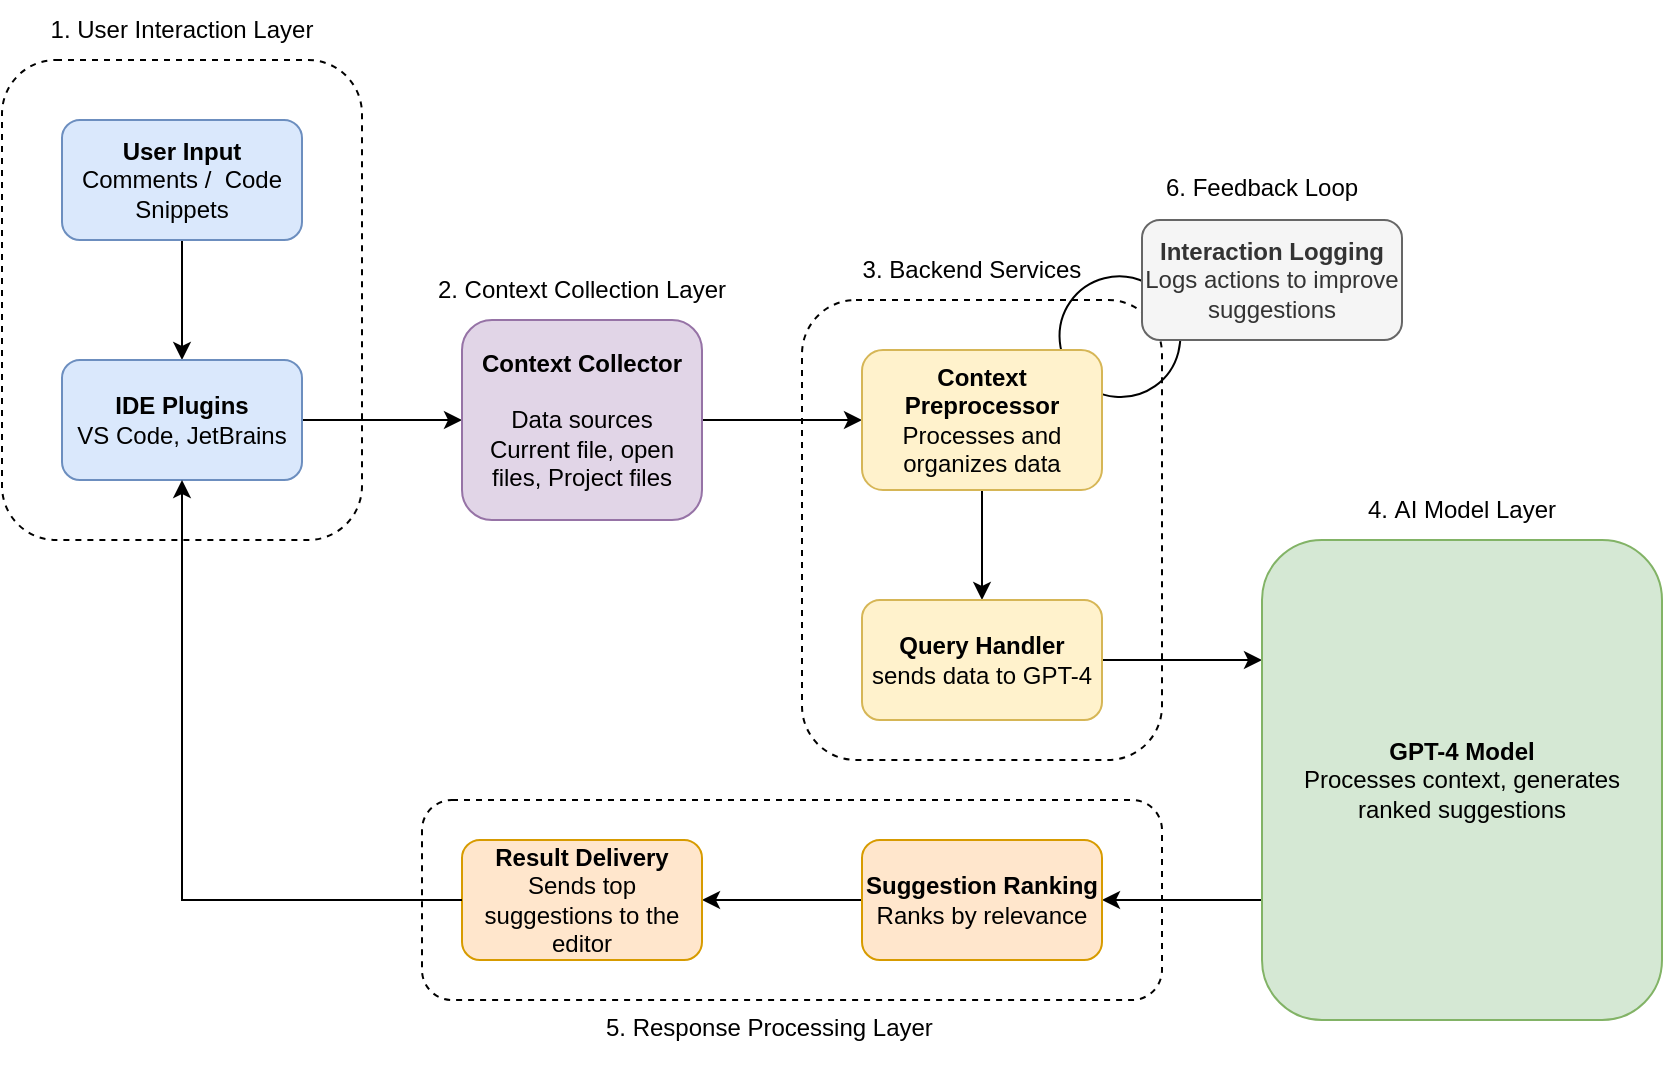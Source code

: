 <mxfile version="25.0.3">
  <diagram name="Page-1" id="yATxMYgGwdxvMyTPuxfp">
    <mxGraphModel dx="1050" dy="570" grid="1" gridSize="10" guides="1" tooltips="1" connect="1" arrows="1" fold="1" page="1" pageScale="1" pageWidth="850" pageHeight="1100" math="0" shadow="0">
      <root>
        <mxCell id="0" />
        <mxCell id="1" parent="0" />
        <mxCell id="MZ17suuXStQWREge3JEq-35" value="" style="dashed=1;rounded=1;whiteSpace=wrap;html=1;" vertex="1" parent="1">
          <mxGeometry x="220" y="460" width="370" height="100" as="geometry" />
        </mxCell>
        <mxCell id="MZ17suuXStQWREge3JEq-34" value="" style="dashed=1;rounded=1;whiteSpace=wrap;html=1;" vertex="1" parent="1">
          <mxGeometry x="410" y="210" width="180" height="230" as="geometry" />
        </mxCell>
        <mxCell id="MZ17suuXStQWREge3JEq-31" value="" style="dashed=1;rounded=1;whiteSpace=wrap;html=1;" vertex="1" parent="1">
          <mxGeometry x="10" y="90" width="180" height="240" as="geometry" />
        </mxCell>
        <mxCell id="MZ17suuXStQWREge3JEq-5" value="" style="edgeStyle=orthogonalEdgeStyle;rounded=0;orthogonalLoop=1;jettySize=auto;html=1;" edge="1" parent="1" source="MZ17suuXStQWREge3JEq-2" target="MZ17suuXStQWREge3JEq-4">
          <mxGeometry relative="1" as="geometry" />
        </mxCell>
        <mxCell id="MZ17suuXStQWREge3JEq-2" value="&lt;b&gt;User Input&lt;/b&gt;&lt;div&gt;Comments /&amp;nbsp; Code Snippets&lt;/div&gt;" style="rounded=1;whiteSpace=wrap;html=1;fillColor=#dae8fc;strokeColor=#6c8ebf;" vertex="1" parent="1">
          <mxGeometry x="40" y="120" width="120" height="60" as="geometry" />
        </mxCell>
        <mxCell id="MZ17suuXStQWREge3JEq-7" value="" style="edgeStyle=orthogonalEdgeStyle;rounded=0;orthogonalLoop=1;jettySize=auto;html=1;" edge="1" parent="1" source="MZ17suuXStQWREge3JEq-4" target="MZ17suuXStQWREge3JEq-6">
          <mxGeometry relative="1" as="geometry" />
        </mxCell>
        <mxCell id="MZ17suuXStQWREge3JEq-4" value="&lt;div&gt;&lt;b&gt;IDE Plugins&lt;/b&gt;&lt;/div&gt;&lt;div&gt;VS Code, JetBrains&lt;/div&gt;" style="rounded=1;whiteSpace=wrap;html=1;fillColor=#dae8fc;strokeColor=#6c8ebf;" vertex="1" parent="1">
          <mxGeometry x="40" y="240" width="120" height="60" as="geometry" />
        </mxCell>
        <mxCell id="MZ17suuXStQWREge3JEq-10" value="" style="edgeStyle=orthogonalEdgeStyle;rounded=0;orthogonalLoop=1;jettySize=auto;html=1;" edge="1" parent="1" source="MZ17suuXStQWREge3JEq-6" target="MZ17suuXStQWREge3JEq-8">
          <mxGeometry relative="1" as="geometry" />
        </mxCell>
        <mxCell id="MZ17suuXStQWREge3JEq-6" value="&lt;div&gt;&lt;b style=&quot;background-color: initial;&quot;&gt;Context Collector&lt;/b&gt;&lt;/div&gt;&lt;div&gt;&lt;br&gt;&lt;/div&gt;&lt;div&gt;Data sources&lt;br&gt;&lt;div&gt;Current file, open files, Project files&lt;/div&gt;&lt;/div&gt;" style="rounded=1;whiteSpace=wrap;html=1;fillColor=#e1d5e7;strokeColor=#9673a6;" vertex="1" parent="1">
          <mxGeometry x="240" y="220" width="120" height="100" as="geometry" />
        </mxCell>
        <mxCell id="MZ17suuXStQWREge3JEq-11" value="" style="edgeStyle=orthogonalEdgeStyle;rounded=0;orthogonalLoop=1;jettySize=auto;html=1;" edge="1" parent="1" source="MZ17suuXStQWREge3JEq-8" target="MZ17suuXStQWREge3JEq-9">
          <mxGeometry relative="1" as="geometry" />
        </mxCell>
        <mxCell id="MZ17suuXStQWREge3JEq-20" style="edgeStyle=orthogonalEdgeStyle;rounded=0;orthogonalLoop=1;jettySize=auto;html=1;exitX=1;exitY=0.5;exitDx=0;exitDy=0;entryX=0;entryY=0.25;entryDx=0;entryDy=0;" edge="1" parent="1" source="MZ17suuXStQWREge3JEq-9" target="MZ17suuXStQWREge3JEq-12">
          <mxGeometry relative="1" as="geometry" />
        </mxCell>
        <mxCell id="MZ17suuXStQWREge3JEq-9" value="&lt;b&gt;Query Handler&lt;/b&gt;&lt;div&gt;sends data to GPT-4&lt;b&gt;&lt;/b&gt;&lt;/div&gt;" style="rounded=1;whiteSpace=wrap;html=1;fillColor=#fff2cc;strokeColor=#d6b656;" vertex="1" parent="1">
          <mxGeometry x="440" y="360" width="120" height="60" as="geometry" />
        </mxCell>
        <mxCell id="MZ17suuXStQWREge3JEq-21" style="edgeStyle=orthogonalEdgeStyle;rounded=0;orthogonalLoop=1;jettySize=auto;html=1;exitX=0;exitY=0.75;exitDx=0;exitDy=0;entryX=1;entryY=0.5;entryDx=0;entryDy=0;" edge="1" parent="1" source="MZ17suuXStQWREge3JEq-12" target="MZ17suuXStQWREge3JEq-14">
          <mxGeometry relative="1" as="geometry" />
        </mxCell>
        <mxCell id="MZ17suuXStQWREge3JEq-12" value="&lt;b&gt;GPT-4 Model&lt;/b&gt;&lt;div&gt;Processes context, generates ranked suggestions&lt;/div&gt;" style="rounded=1;whiteSpace=wrap;html=1;fillColor=#d5e8d4;strokeColor=#82b366;" vertex="1" parent="1">
          <mxGeometry x="640" y="330" width="200" height="240" as="geometry" />
        </mxCell>
        <mxCell id="MZ17suuXStQWREge3JEq-17" value="" style="edgeStyle=orthogonalEdgeStyle;rounded=0;orthogonalLoop=1;jettySize=auto;html=1;" edge="1" parent="1" source="MZ17suuXStQWREge3JEq-14" target="MZ17suuXStQWREge3JEq-15">
          <mxGeometry relative="1" as="geometry" />
        </mxCell>
        <mxCell id="MZ17suuXStQWREge3JEq-14" value="&lt;b&gt;Suggestion Ranking&lt;/b&gt;&lt;div&gt;Ranks by relevance&lt;/div&gt;" style="rounded=1;whiteSpace=wrap;html=1;fillColor=#ffe6cc;strokeColor=#d79b00;" vertex="1" parent="1">
          <mxGeometry x="440" y="480" width="120" height="60" as="geometry" />
        </mxCell>
        <mxCell id="MZ17suuXStQWREge3JEq-15" value="&lt;b&gt;Result Delivery&lt;/b&gt;&lt;div&gt;Sends top suggestions to the editor&lt;/div&gt;" style="rounded=1;whiteSpace=wrap;html=1;fillColor=#ffe6cc;strokeColor=#d79b00;" vertex="1" parent="1">
          <mxGeometry x="240" y="480" width="120" height="60" as="geometry" />
        </mxCell>
        <mxCell id="MZ17suuXStQWREge3JEq-22" value="" style="endArrow=classic;html=1;rounded=0;exitX=0;exitY=0.5;exitDx=0;exitDy=0;entryX=0.5;entryY=1;entryDx=0;entryDy=0;" edge="1" parent="1" source="MZ17suuXStQWREge3JEq-15" target="MZ17suuXStQWREge3JEq-4">
          <mxGeometry width="50" height="50" relative="1" as="geometry">
            <mxPoint x="460" y="320" as="sourcePoint" />
            <mxPoint x="510" y="270" as="targetPoint" />
            <Array as="points">
              <mxPoint x="100" y="510" />
            </Array>
          </mxGeometry>
        </mxCell>
        <mxCell id="MZ17suuXStQWREge3JEq-28" value="" style="verticalLabelPosition=bottom;shadow=0;dashed=0;align=center;html=1;verticalAlign=top;shape=mxgraph.electrical.radio.loop_antenna;rotation=-135;" vertex="1" parent="1">
          <mxGeometry x="540" y="190" width="64.8" height="69.78" as="geometry" />
        </mxCell>
        <mxCell id="MZ17suuXStQWREge3JEq-26" value="&lt;b&gt;Interaction Logging&lt;/b&gt;&lt;div&gt;Logs actions to improve suggestions&lt;/div&gt;" style="rounded=1;whiteSpace=wrap;html=1;fillColor=#f5f5f5;fontColor=#333333;strokeColor=#666666;" vertex="1" parent="1">
          <mxGeometry x="580" y="170" width="130" height="60" as="geometry" />
        </mxCell>
        <mxCell id="MZ17suuXStQWREge3JEq-8" value="&lt;b&gt;Context Preprocessor&lt;/b&gt;&lt;div&gt;Processes and organizes data&lt;/div&gt;" style="rounded=1;whiteSpace=wrap;html=1;fillColor=#fff2cc;strokeColor=#d6b656;" vertex="1" parent="1">
          <mxGeometry x="440" y="235" width="120" height="70" as="geometry" />
        </mxCell>
        <mxCell id="MZ17suuXStQWREge3JEq-36" value="2. Context Collection Layer" style="text;html=1;align=center;verticalAlign=middle;whiteSpace=wrap;rounded=0;fontFamily=Helvetica;fontSize=12;fontColor=default;" vertex="1" parent="1">
          <mxGeometry x="225" y="190" width="150" height="30" as="geometry" />
        </mxCell>
        <mxCell id="MZ17suuXStQWREge3JEq-37" value="1. User Interaction Layer" style="text;html=1;align=center;verticalAlign=middle;whiteSpace=wrap;rounded=0;fontFamily=Helvetica;fontSize=12;fontColor=default;" vertex="1" parent="1">
          <mxGeometry x="30" y="60" width="140" height="30" as="geometry" />
        </mxCell>
        <mxCell id="MZ17suuXStQWREge3JEq-39" value="3.&amp;nbsp;Backend Services" style="text;html=1;align=center;verticalAlign=middle;whiteSpace=wrap;rounded=0;fontFamily=Helvetica;fontSize=12;fontColor=default;" vertex="1" parent="1">
          <mxGeometry x="420" y="180" width="150" height="30" as="geometry" />
        </mxCell>
        <mxCell id="MZ17suuXStQWREge3JEq-40" value="4.&amp;nbsp;AI Model Layer" style="text;html=1;align=center;verticalAlign=middle;whiteSpace=wrap;rounded=0;fontFamily=Helvetica;fontSize=12;fontColor=default;" vertex="1" parent="1">
          <mxGeometry x="665" y="300" width="150" height="30" as="geometry" />
        </mxCell>
        <mxCell id="MZ17suuXStQWREge3JEq-41" value="5. Response Processing Layer" style="text;whiteSpace=wrap;html=1;fontFamily=Helvetica;fontSize=12;fontColor=default;" vertex="1" parent="1">
          <mxGeometry x="310" y="560" width="180" height="40" as="geometry" />
        </mxCell>
        <mxCell id="MZ17suuXStQWREge3JEq-42" value="6. Feedback Loop" style="text;whiteSpace=wrap;html=1;fontFamily=Helvetica;fontSize=12;fontColor=default;" vertex="1" parent="1">
          <mxGeometry x="590" y="140" width="110" height="30" as="geometry" />
        </mxCell>
      </root>
    </mxGraphModel>
  </diagram>
</mxfile>
